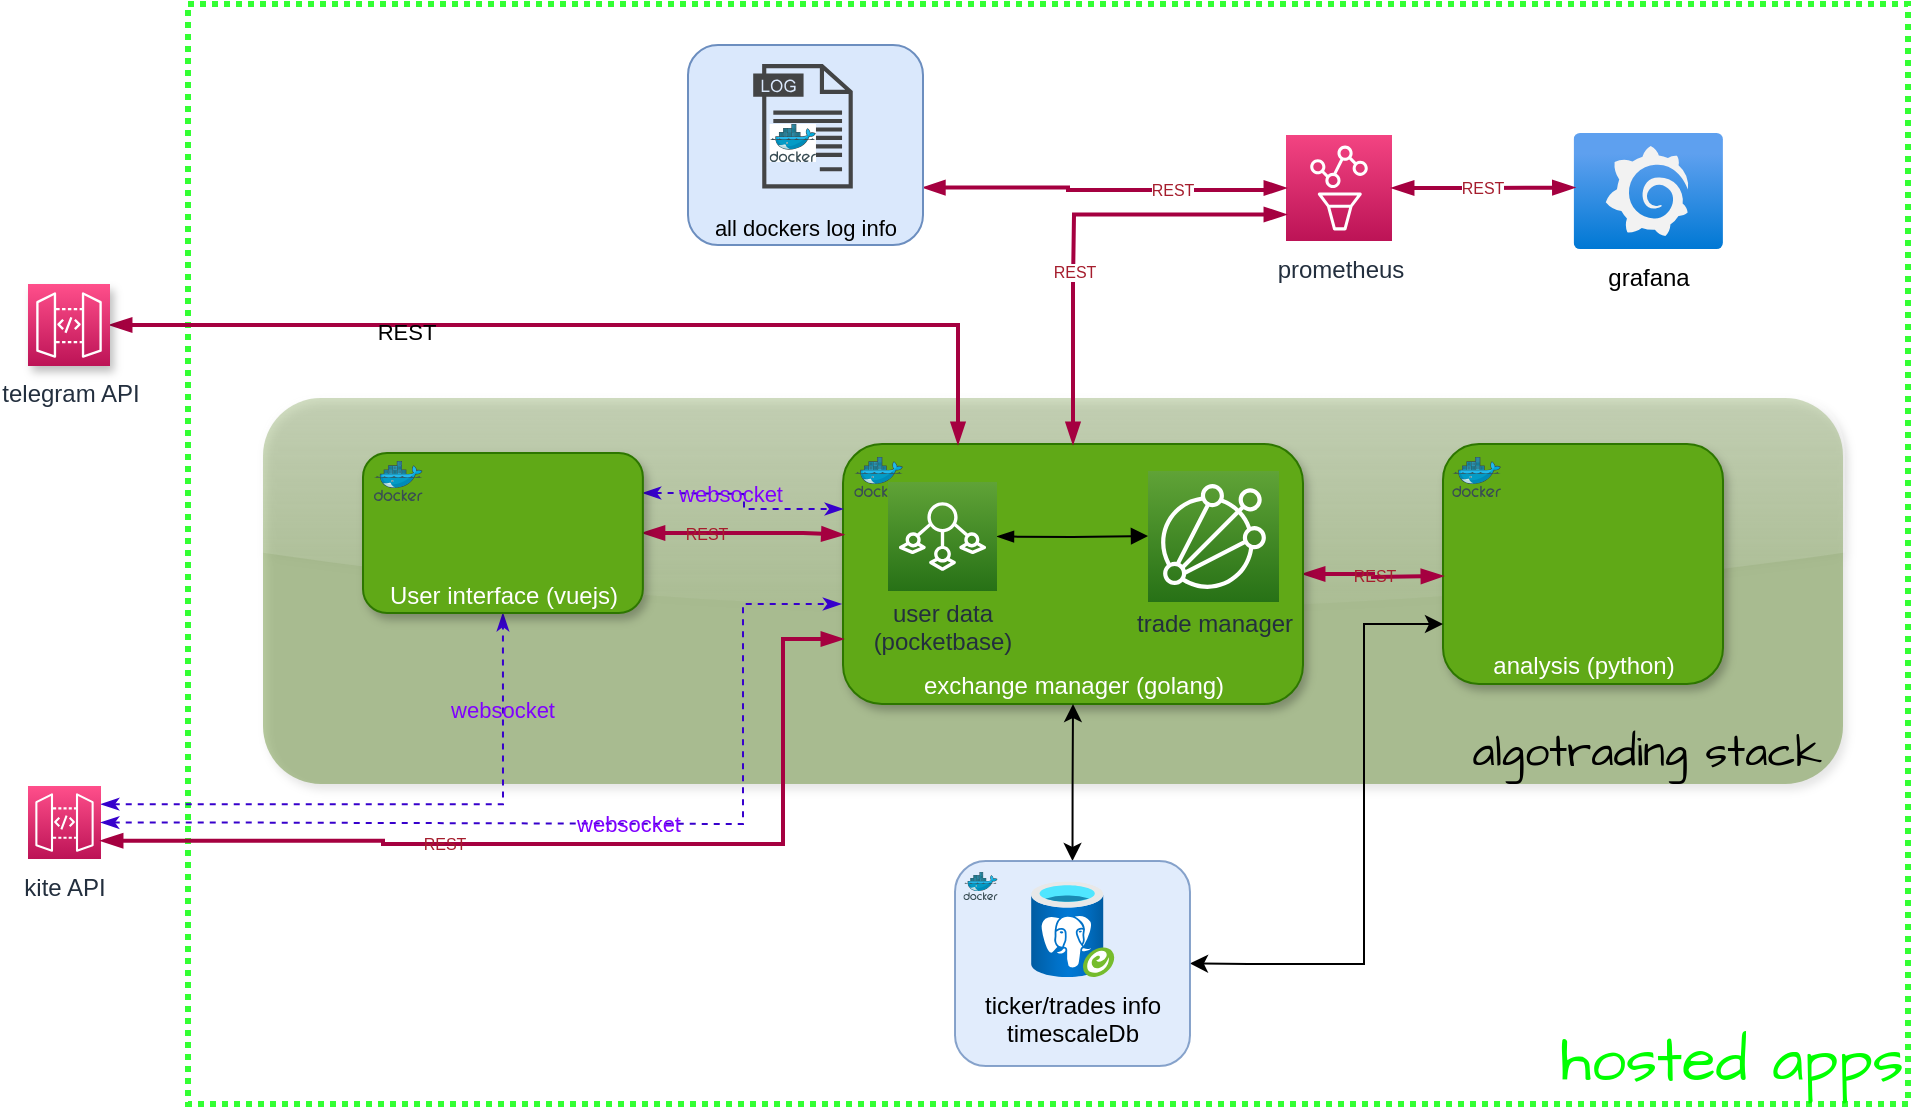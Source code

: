 <mxfile version="20.8.20" type="github">
  <diagram id="WI9T0HZ2pTsCkuznbFz-" name="Page-1">
    <mxGraphModel dx="1499" dy="814" grid="1" gridSize="10" guides="1" tooltips="1" connect="1" arrows="1" fold="1" page="1" pageScale="1" pageWidth="1169" pageHeight="827" math="0" shadow="0">
      <root>
        <mxCell id="0" />
        <mxCell id="1" parent="0" />
        <mxCell id="nYyK58fFQkwCF3YQu4Fd-24" value="hosted apps" style="rounded=0;whiteSpace=wrap;html=1;shadow=0;glass=1;sketch=0;strokeColor=#00FF00;fontFamily=Architects Daughter;fontSource=https%3A%2F%2Ffonts.googleapis.com%2Fcss%3Ffamily%3DArchitects%2BDaughter;fontSize=31;fontColor=#00FF00;fillColor=none;opacity=80;verticalAlign=bottom;align=right;dashed=1;dashPattern=1 1;strokeWidth=3;" vertex="1" parent="1">
          <mxGeometry x="190" y="120" width="860" height="550" as="geometry" />
        </mxCell>
        <mxCell id="nYyK58fFQkwCF3YQu4Fd-22" value="algotrading stack&amp;nbsp; " style="rounded=1;whiteSpace=wrap;html=1;shadow=1;glass=1;sketch=0;strokeColor=none;fillColor=#4D7C0F;fontColor=default;align=right;verticalAlign=bottom;fontFamily=Architects Daughter;fontSource=https%3A%2F%2Ffonts.googleapis.com%2Fcss%3Ffamily%3DArchitects%2BDaughter;fontSize=22;gradientColor=none;opacity=40;" vertex="1" parent="1">
          <mxGeometry x="227.5" y="317" width="790" height="193" as="geometry" />
        </mxCell>
        <mxCell id="8ut8hsgBqREO4Th_r9R5-25" value="analysis (python)" style="rounded=1;whiteSpace=wrap;html=1;verticalAlign=bottom;strokeColor=#2D7600;fillColor=#60a917;container=0;shadow=1;fontColor=#ffffff;" parent="1" vertex="1">
          <mxGeometry x="817.5" y="340" width="140" height="120" as="geometry" />
        </mxCell>
        <mxCell id="AcxdMaKK0mU5kZiv2lnr-17" style="edgeStyle=elbowEdgeStyle;rounded=0;orthogonalLoop=1;jettySize=auto;html=1;entryX=-0.016;entryY=0.49;entryDx=0;entryDy=0;entryPerimeter=0;elbow=vertical;strokeColor=#808080;" parent="1" edge="1">
          <mxGeometry relative="1" as="geometry">
            <mxPoint x="593.5" y="403.207" as="sourcePoint" />
            <mxPoint x="666.476" y="390.36" as="targetPoint" />
          </mxGeometry>
        </mxCell>
        <mxCell id="8ut8hsgBqREO4Th_r9R5-19" value="REST" style="edgeStyle=orthogonalEdgeStyle;rounded=0;orthogonalLoop=1;jettySize=auto;html=1;entryX=0;entryY=0.5;entryDx=0;entryDy=0;startArrow=blockThin;startFill=1;fillColor=#d80073;strokeColor=#A50040;strokeWidth=2;fontSize=8;fontColor=#a51d2d;endArrow=blockThin;endFill=1;labelBackgroundColor=none;" parent="1" source="AcxdMaKK0mU5kZiv2lnr-4" edge="1">
          <mxGeometry x="-0.002" relative="1" as="geometry">
            <mxPoint x="817.5" y="406" as="targetPoint" />
            <mxPoint as="offset" />
          </mxGeometry>
        </mxCell>
        <mxCell id="AcxdMaKK0mU5kZiv2lnr-4" value="exchange manager (golang)" style="rounded=1;whiteSpace=wrap;html=1;fillColor=#60a917;strokeColor=#2D7600;verticalAlign=bottom;glass=0;shadow=1;fontColor=#ffffff;" parent="1" vertex="1">
          <mxGeometry x="517.5" y="340" width="230" height="130" as="geometry" />
        </mxCell>
        <mxCell id="8ut8hsgBqREO4Th_r9R5-5" value="websocket" style="edgeStyle=orthogonalEdgeStyle;rounded=0;orthogonalLoop=1;jettySize=auto;html=1;exitX=1;exitY=0.25;exitDx=0;exitDy=0;exitPerimeter=0;startArrow=classicThin;startFill=1;fillColor=#6a00ff;strokeColor=#3700CC;strokeWidth=1;endArrow=classicThin;endFill=1;fontColor=#7F00FF;entryX=0.5;entryY=1;entryDx=0;entryDy=0;dashed=1;labelBackgroundColor=none;" parent="1" source="8ut8hsgBqREO4Th_r9R5-2" target="nYyK58fFQkwCF3YQu4Fd-14" edge="1">
          <mxGeometry x="0.676" relative="1" as="geometry">
            <mxPoint x="398.804" y="525.1" as="targetPoint" />
            <Array as="points">
              <mxPoint x="347.5" y="520" />
            </Array>
            <mxPoint as="offset" />
          </mxGeometry>
        </mxCell>
        <mxCell id="8ut8hsgBqREO4Th_r9R5-2" value="kite API" style="sketch=0;points=[[0,0,0],[0.25,0,0],[0.5,0,0],[0.75,0,0],[1,0,0],[0,1,0],[0.25,1,0],[0.5,1,0],[0.75,1,0],[1,1,0],[0,0.25,0],[0,0.5,0],[0,0.75,0],[1,0.25,0],[1,0.5,0],[1,0.75,0]];outlineConnect=0;fontColor=#232F3E;gradientColor=#FF4F8B;gradientDirection=north;fillColor=#BC1356;strokeColor=#ffffff;dashed=0;verticalLabelPosition=bottom;verticalAlign=top;align=center;html=1;fontSize=12;fontStyle=0;aspect=fixed;shape=mxgraph.aws4.resourceIcon;resIcon=mxgraph.aws4.api_gateway;" parent="1" vertex="1">
          <mxGeometry x="110" y="511" width="36.5" height="36.5" as="geometry" />
        </mxCell>
        <mxCell id="8ut8hsgBqREO4Th_r9R5-10" value="grafana" style="aspect=fixed;html=1;points=[];align=center;image;fontSize=12;image=img/lib/azure2/other/Grafana.svg;labelBackgroundColor=none;" parent="1" vertex="1">
          <mxGeometry x="882.8" y="184.5" width="74.7" height="58" as="geometry" />
        </mxCell>
        <mxCell id="8ut8hsgBqREO4Th_r9R5-11" value="prometheus" style="sketch=0;points=[[0,0,0],[0.25,0,0],[0.5,0,0],[0.75,0,0],[1,0,0],[0,1,0],[0.25,1,0],[0.5,1,0],[0.75,1,0],[1,1,0],[0,0.25,0],[0,0.5,0],[0,0.75,0],[1,0.25,0],[1,0.5,0],[1,0.75,0]];points=[[0,0,0],[0.25,0,0],[0.5,0,0],[0.75,0,0],[1,0,0],[0,1,0],[0.25,1,0],[0.5,1,0],[0.75,1,0],[1,1,0],[0,0.25,0],[0,0.5,0],[0,0.75,0],[1,0.25,0],[1,0.5,0],[1,0.75,0]];outlineConnect=0;fontColor=#232F3E;gradientColor=#F34482;gradientDirection=north;fillColor=#BC1356;strokeColor=#ffffff;dashed=0;verticalLabelPosition=bottom;verticalAlign=top;align=center;html=1;fontSize=12;fontStyle=0;aspect=fixed;shape=mxgraph.aws4.resourceIcon;resIcon=mxgraph.aws4.managed_service_for_prometheus;" parent="1" vertex="1">
          <mxGeometry x="739" y="185.5" width="53" height="53" as="geometry" />
        </mxCell>
        <mxCell id="8ut8hsgBqREO4Th_r9R5-16" style="edgeStyle=orthogonalEdgeStyle;rounded=0;orthogonalLoop=1;jettySize=auto;html=1;entryX=0.5;entryY=1;entryDx=0;entryDy=0;startArrow=classic;startFill=1;exitX=0.5;exitY=0;exitDx=0;exitDy=0;" parent="1" source="8ut8hsgBqREO4Th_r9R5-41" target="AcxdMaKK0mU5kZiv2lnr-4" edge="1">
          <mxGeometry relative="1" as="geometry" />
        </mxCell>
        <mxCell id="8ut8hsgBqREO4Th_r9R5-18" style="edgeStyle=orthogonalEdgeStyle;rounded=0;orthogonalLoop=1;jettySize=auto;html=1;entryX=1;entryY=0.5;entryDx=0;entryDy=0;startArrow=classic;startFill=1;exitX=0;exitY=0.75;exitDx=0;exitDy=0;" parent="1" source="8ut8hsgBqREO4Th_r9R5-25" target="8ut8hsgBqREO4Th_r9R5-41" edge="1">
          <mxGeometry relative="1" as="geometry">
            <Array as="points">
              <mxPoint x="778" y="430" />
              <mxPoint x="778" y="600" />
              <mxPoint x="720" y="600" />
              <mxPoint x="720" y="599" />
            </Array>
            <mxPoint x="892.5" y="471" as="sourcePoint" />
          </mxGeometry>
        </mxCell>
        <mxCell id="8ut8hsgBqREO4Th_r9R5-21" value="REST" style="edgeStyle=orthogonalEdgeStyle;rounded=0;orthogonalLoop=1;jettySize=auto;html=1;entryX=0;entryY=0.75;entryDx=0;entryDy=0;startArrow=blockThin;startFill=1;fillColor=#d80073;strokeColor=#A50040;strokeWidth=2;fontSize=8;fontColor=#a51d2d;exitX=0.5;exitY=0;exitDx=0;exitDy=0;entryPerimeter=0;endArrow=blockThin;endFill=1;" parent="1" source="AcxdMaKK0mU5kZiv2lnr-4" target="8ut8hsgBqREO4Th_r9R5-11" edge="1">
          <mxGeometry x="-0.215" relative="1" as="geometry">
            <mxPoint x="757.5" y="415" as="sourcePoint" />
            <mxPoint x="827.5" y="416" as="targetPoint" />
            <Array as="points">
              <mxPoint x="633" y="260" />
              <mxPoint x="633" y="260" />
              <mxPoint x="633" y="225" />
            </Array>
            <mxPoint as="offset" />
          </mxGeometry>
        </mxCell>
        <mxCell id="8ut8hsgBqREO4Th_r9R5-23" value="REST" style="edgeStyle=orthogonalEdgeStyle;rounded=0;orthogonalLoop=1;jettySize=auto;html=1;entryX=0.006;entryY=0.471;entryDx=0;entryDy=0;startArrow=blockThin;startFill=1;fillColor=#d80073;strokeColor=#A50040;strokeWidth=2;fontSize=8;fontColor=#a51d2d;entryPerimeter=0;exitX=1;exitY=0.5;exitDx=0;exitDy=0;exitPerimeter=0;endArrow=blockThin;endFill=1;" parent="1" source="8ut8hsgBqREO4Th_r9R5-11" target="8ut8hsgBqREO4Th_r9R5-10" edge="1">
          <mxGeometry relative="1" as="geometry">
            <mxPoint x="757.5" y="415" as="sourcePoint" />
            <mxPoint x="827.5" y="416" as="targetPoint" />
          </mxGeometry>
        </mxCell>
        <mxCell id="8ut8hsgBqREO4Th_r9R5-24" value="REST" style="edgeStyle=orthogonalEdgeStyle;rounded=0;orthogonalLoop=1;jettySize=auto;html=1;entryX=0.001;entryY=0.349;entryDx=0;entryDy=0;startArrow=blockThin;startFill=1;fillColor=#d80073;strokeColor=#A50040;strokeWidth=2;fontSize=8;fontColor=#a51d2d;endArrow=blockThin;endFill=1;entryPerimeter=0;exitX=1;exitY=0.5;exitDx=0;exitDy=0;labelBackgroundColor=none;" parent="1" source="nYyK58fFQkwCF3YQu4Fd-14" target="AcxdMaKK0mU5kZiv2lnr-4" edge="1">
          <mxGeometry x="-0.366" relative="1" as="geometry">
            <mxPoint x="417.62" y="541" as="sourcePoint" />
            <mxPoint x="457.5" y="471" as="targetPoint" />
            <Array as="points">
              <mxPoint x="497.5" y="385" />
            </Array>
            <mxPoint as="offset" />
          </mxGeometry>
        </mxCell>
        <mxCell id="8ut8hsgBqREO4Th_r9R5-30" value="" style="sketch=0;aspect=fixed;html=1;points=[];align=center;image;fontSize=12;image=img/lib/mscae/Docker.svg;fontColor=default;imageBackground=none;" parent="1" vertex="1">
          <mxGeometry x="523.11" y="346.5" width="24.39" height="20" as="geometry" />
        </mxCell>
        <mxCell id="8ut8hsgBqREO4Th_r9R5-38" value="REST" style="edgeStyle=orthogonalEdgeStyle;rounded=0;orthogonalLoop=1;jettySize=auto;html=1;startArrow=blockThin;startFill=1;fillColor=#d80073;strokeColor=#A50040;strokeWidth=2;fontSize=8;fontColor=#a51d2d;endArrow=blockThin;endFill=1;exitX=1.001;exitY=0.713;exitDx=0;exitDy=0;exitPerimeter=0;entryX=0;entryY=0.5;entryDx=0;entryDy=0;entryPerimeter=0;" parent="1" source="8ut8hsgBqREO4Th_r9R5-34" target="8ut8hsgBqREO4Th_r9R5-11" edge="1">
          <mxGeometry x="0.369" relative="1" as="geometry">
            <mxPoint x="642.5" y="350" as="sourcePoint" />
            <mxPoint x="730" y="213" as="targetPoint" />
            <Array as="points">
              <mxPoint x="630" y="211" />
              <mxPoint x="630" y="213" />
              <mxPoint x="730" y="213" />
              <mxPoint x="730" y="212" />
            </Array>
            <mxPoint as="offset" />
          </mxGeometry>
        </mxCell>
        <mxCell id="8ut8hsgBqREO4Th_r9R5-40" style="edgeStyle=orthogonalEdgeStyle;rounded=0;orthogonalLoop=1;jettySize=auto;html=1;entryX=0.25;entryY=0;entryDx=0;entryDy=0;strokeWidth=2;fontSize=8;fontColor=#a51d2d;startArrow=blockThin;startFill=1;endArrow=blockThin;endFill=1;fillColor=#d80073;strokeColor=#A50040;exitX=1;exitY=0.5;exitDx=0;exitDy=0;exitPerimeter=0;labelBackgroundColor=none;" parent="1" source="nYyK58fFQkwCF3YQu4Fd-16" target="AcxdMaKK0mU5kZiv2lnr-4" edge="1">
          <mxGeometry relative="1" as="geometry">
            <mxPoint x="384" y="328.25" as="sourcePoint" />
            <Array as="points">
              <mxPoint x="575.5" y="280" />
            </Array>
          </mxGeometry>
        </mxCell>
        <mxCell id="nYyK58fFQkwCF3YQu4Fd-17" value="REST" style="edgeLabel;html=1;align=center;verticalAlign=middle;resizable=0;points=[];fontColor=default;labelBackgroundColor=none;" vertex="1" connectable="0" parent="8ut8hsgBqREO4Th_r9R5-40">
          <mxGeometry x="-0.387" y="-3" relative="1" as="geometry">
            <mxPoint as="offset" />
          </mxGeometry>
        </mxCell>
        <mxCell id="8ut8hsgBqREO4Th_r9R5-49" value="websocket" style="edgeStyle=orthogonalEdgeStyle;rounded=0;orthogonalLoop=1;jettySize=auto;html=1;exitX=1;exitY=0.5;exitDx=0;exitDy=0;exitPerimeter=0;startArrow=classicThin;startFill=1;fillColor=#6a00ff;strokeColor=#3700CC;strokeWidth=1;endArrow=classicThin;endFill=1;fontColor=#7F00FF;entryX=-0.004;entryY=0.608;entryDx=0;entryDy=0;entryPerimeter=0;dashed=1;labelBackgroundColor=none;" parent="1" source="8ut8hsgBqREO4Th_r9R5-2" target="AcxdMaKK0mU5kZiv2lnr-4" edge="1">
          <mxGeometry x="0.096" relative="1" as="geometry">
            <mxPoint x="375.5" y="433" as="sourcePoint" />
            <mxPoint x="408.5" y="535" as="targetPoint" />
            <Array as="points">
              <mxPoint x="224.5" y="530" />
              <mxPoint x="467.5" y="530" />
              <mxPoint x="467.5" y="420" />
              <mxPoint x="516.5" y="420" />
            </Array>
            <mxPoint as="offset" />
          </mxGeometry>
        </mxCell>
        <mxCell id="8ut8hsgBqREO4Th_r9R5-50" value="websocket" style="edgeStyle=orthogonalEdgeStyle;rounded=0;orthogonalLoop=1;jettySize=auto;html=1;startArrow=classicThin;startFill=1;fillColor=#6a00ff;strokeColor=#3700CC;strokeWidth=1;endArrow=classicThin;endFill=1;fontColor=#7F00FF;entryX=0;entryY=0.25;entryDx=0;entryDy=0;dashed=1;exitX=1;exitY=0.25;exitDx=0;exitDy=0;labelBackgroundColor=none;" parent="1" source="nYyK58fFQkwCF3YQu4Fd-14" target="AcxdMaKK0mU5kZiv2lnr-4" edge="1">
          <mxGeometry x="-0.19" relative="1" as="geometry">
            <mxPoint x="417.5" y="526" as="sourcePoint" />
            <mxPoint x="526.5" y="429" as="targetPoint" />
            <Array as="points">
              <mxPoint x="428" y="365" />
              <mxPoint x="468" y="365" />
              <mxPoint x="468" y="373" />
            </Array>
            <mxPoint as="offset" />
          </mxGeometry>
        </mxCell>
        <mxCell id="8ut8hsgBqREO4Th_r9R5-52" value="REST" style="edgeStyle=orthogonalEdgeStyle;rounded=0;orthogonalLoop=1;jettySize=auto;html=1;entryX=0;entryY=0.75;entryDx=0;entryDy=0;startArrow=blockThin;startFill=1;fillColor=#d80073;strokeColor=#A50040;strokeWidth=2;fontSize=8;fontColor=#a51d2d;endArrow=blockThin;endFill=1;exitX=1;exitY=0.75;exitDx=0;exitDy=0;exitPerimeter=0;labelBackgroundColor=none;" parent="1" source="8ut8hsgBqREO4Th_r9R5-2" target="AcxdMaKK0mU5kZiv2lnr-4" edge="1">
          <mxGeometry x="-0.272" relative="1" as="geometry">
            <mxPoint x="427.5" y="551" as="sourcePoint" />
            <mxPoint x="528.5" y="471" as="targetPoint" />
            <Array as="points">
              <mxPoint x="287.5" y="538" />
              <mxPoint x="287.5" y="540" />
              <mxPoint x="487.5" y="540" />
              <mxPoint x="487.5" y="437" />
            </Array>
            <mxPoint as="offset" />
          </mxGeometry>
        </mxCell>
        <mxCell id="nYyK58fFQkwCF3YQu4Fd-6" style="edgeStyle=orthogonalEdgeStyle;rounded=0;orthogonalLoop=1;jettySize=auto;html=1;fontColor=#FFFFFF;startArrow=block;startFill=1;endArrow=blockThin;endFill=1;strokeColor=default;" edge="1" parent="1" target="nYyK58fFQkwCF3YQu4Fd-27">
          <mxGeometry relative="1" as="geometry">
            <mxPoint x="670" y="386" as="sourcePoint" />
            <mxPoint x="597.5" y="385.0" as="targetPoint" />
          </mxGeometry>
        </mxCell>
        <mxCell id="8ut8hsgBqREO4Th_r9R5-31" value="" style="sketch=0;aspect=fixed;html=1;points=[];align=center;image;fontSize=12;image=img/lib/mscae/Docker.svg;fontColor=#7F00FF;container=0;imageBackground=none;labelBackgroundColor=default;" parent="1" vertex="1">
          <mxGeometry x="822.11" y="346.5" width="24.39" height="20" as="geometry" />
        </mxCell>
        <mxCell id="8ut8hsgBqREO4Th_r9R5-44" value="" style="shape=image;html=1;verticalAlign=top;verticalLabelPosition=bottom;labelBackgroundColor=#ffffff;imageAspect=0;aspect=fixed;image=https://cdn4.iconfinder.com/data/icons/success-filloutline/64/chart-analysis-analytics-data_analytics-pie_1-128.png;fontSize=8;fontColor=default;container=0;imageBackground=none;imageBorder=none;" parent="1" vertex="1">
          <mxGeometry x="858.5" y="362" width="58" height="58" as="geometry" />
        </mxCell>
        <mxCell id="nYyK58fFQkwCF3YQu4Fd-16" value="telegram API" style="sketch=0;points=[[0,0,0],[0.25,0,0],[0.5,0,0],[0.75,0,0],[1,0,0],[0,1,0],[0.25,1,0],[0.5,1,0],[0.75,1,0],[1,1,0],[0,0.25,0],[0,0.5,0],[0,0.75,0],[1,0.25,0],[1,0.5,0],[1,0.75,0]];outlineConnect=0;fontColor=#232F3E;gradientColor=#FF4F8B;gradientDirection=north;fillColor=#BC1356;strokeColor=#ffffff;dashed=0;verticalLabelPosition=bottom;verticalAlign=top;align=center;html=1;fontSize=12;fontStyle=0;aspect=fixed;shape=mxgraph.aws4.resourceIcon;resIcon=mxgraph.aws4.api_gateway;rounded=1;shadow=1;glass=0;" vertex="1" parent="1">
          <mxGeometry x="110" y="260" width="41" height="41" as="geometry" />
        </mxCell>
        <mxCell id="nYyK58fFQkwCF3YQu4Fd-19" value="" style="group" vertex="1" connectable="0" parent="1">
          <mxGeometry x="277.5" y="344.5" width="720" height="160" as="geometry" />
        </mxCell>
        <mxCell id="nYyK58fFQkwCF3YQu4Fd-14" value="User interface (vuejs)" style="rounded=1;whiteSpace=wrap;html=1;verticalAlign=bottom;strokeColor=#2D7600;fillColor=#60a917;container=0;shadow=1;fontColor=#ffffff;" vertex="1" parent="nYyK58fFQkwCF3YQu4Fd-19">
          <mxGeometry width="139.94" height="80" as="geometry" />
        </mxCell>
        <mxCell id="nYyK58fFQkwCF3YQu4Fd-15" value="" style="shape=image;html=1;verticalAlign=top;verticalLabelPosition=bottom;labelBackgroundColor=#ffffff;imageAspect=0;aspect=fixed;image=https://cdn1.iconfinder.com/data/icons/unicons-line-vol-6/24/vuejs-128.png;rounded=1;shadow=1;glass=0;sketch=0;strokeColor=default;fontColor=#FFFFFF;fillColor=default;" vertex="1" parent="nYyK58fFQkwCF3YQu4Fd-19">
          <mxGeometry x="44.97" y="10" width="50" height="50" as="geometry" />
        </mxCell>
        <mxCell id="nYyK58fFQkwCF3YQu4Fd-18" value="" style="sketch=0;aspect=fixed;html=1;points=[];align=center;image;fontSize=12;image=img/lib/mscae/Docker.svg;fontColor=#7F00FF;imageBackground=none;" vertex="1" parent="nYyK58fFQkwCF3YQu4Fd-19">
          <mxGeometry x="5.44" y="4" width="24.39" height="20" as="geometry" />
        </mxCell>
        <mxCell id="nYyK58fFQkwCF3YQu4Fd-27" value="&lt;div&gt;user data&lt;/div&gt;&lt;div&gt;(pocketbase)&lt;/div&gt;" style="outlineConnect=0;fontColor=#232F3E;gradientColor=#60A337;gradientDirection=north;fillColor=#277116;strokeColor=#ffffff;dashed=0;verticalLabelPosition=bottom;verticalAlign=top;align=center;html=1;fontSize=12;fontStyle=0;aspect=fixed;shape=mxgraph.aws4.resourceIcon;resIcon=mxgraph.aws4.iot_sitewise;spacing=-1;" vertex="1" parent="nYyK58fFQkwCF3YQu4Fd-19">
          <mxGeometry x="262.5" y="14.5" width="54.5" height="54.5" as="geometry" />
        </mxCell>
        <mxCell id="nYyK58fFQkwCF3YQu4Fd-23" value="" style="group" vertex="1" connectable="0" parent="1">
          <mxGeometry x="573.5" y="548.5" width="117.5" height="102.5" as="geometry" />
        </mxCell>
        <mxCell id="8ut8hsgBqREO4Th_r9R5-41" value="" style="rounded=1;whiteSpace=wrap;html=1;fillColor=#dae8fc;strokeColor=#6c8ebf;verticalAlign=bottom;container=0;opacity=80;" parent="nYyK58fFQkwCF3YQu4Fd-23" vertex="1">
          <mxGeometry width="117.5" height="102.5" as="geometry" />
        </mxCell>
        <mxCell id="8ut8hsgBqREO4Th_r9R5-15" value="&lt;div&gt;ticker/trades info&lt;br&gt;&lt;/div&gt;&lt;div&gt;timescaleDb&lt;/div&gt;" style="aspect=fixed;html=1;points=[];align=center;image;fontSize=12;image=img/lib/azure2/databases/Azure_Database_PostgreSQL_Server_Group.svg;labelBackgroundColor=none;container=0;" parent="nYyK58fFQkwCF3YQu4Fd-23" vertex="1">
          <mxGeometry x="37.768" y="10.25" width="42.136" height="47.754" as="geometry" />
        </mxCell>
        <mxCell id="8ut8hsgBqREO4Th_r9R5-32" value="" style="sketch=0;aspect=fixed;html=1;points=[];align=center;image;fontSize=12;image=img/lib/mscae/Docker.svg;fontColor=#7F00FF;container=0;" parent="nYyK58fFQkwCF3YQu4Fd-23" vertex="1">
          <mxGeometry x="4.196" y="5.519" width="17.128" height="14.045" as="geometry" />
        </mxCell>
        <mxCell id="8ut8hsgBqREO4Th_r9R5-34" value="all dockers log info" style="rounded=1;whiteSpace=wrap;html=1;fontSize=11;verticalAlign=bottom;fillColor=#dae8fc;strokeColor=#6c8ebf;container=0;" parent="1" vertex="1">
          <mxGeometry x="440" y="140.5" width="117.5" height="100" as="geometry" />
        </mxCell>
        <mxCell id="8ut8hsgBqREO4Th_r9R5-28" value="" style="sketch=0;pointerEvents=1;shadow=0;dashed=0;html=1;strokeColor=none;fillColor=#434445;aspect=fixed;labelPosition=center;verticalLabelPosition=bottom;verticalAlign=top;align=center;outlineConnect=0;shape=mxgraph.vvd.log_files;fontSize=8;fontColor=#7F00FF;container=0;" parent="1" vertex="1">
          <mxGeometry x="472.6" y="150" width="49.8" height="62.25" as="geometry" />
        </mxCell>
        <mxCell id="8ut8hsgBqREO4Th_r9R5-35" value="" style="sketch=0;aspect=fixed;html=1;points=[];align=center;image;fontSize=12;image=img/lib/mscae/Docker.svg;fontColor=default;labelBackgroundColor=none;labelBorderColor=none;imageBackground=#FFFFFF;container=0;" parent="1" vertex="1">
          <mxGeometry x="480.81" y="180" width="23.17" height="19" as="geometry" />
        </mxCell>
        <mxCell id="nYyK58fFQkwCF3YQu4Fd-26" value="trade manager" style="outlineConnect=0;fontColor=#232F3E;gradientColor=#60A337;gradientDirection=north;fillColor=#277116;strokeColor=#ffffff;dashed=0;verticalLabelPosition=bottom;verticalAlign=top;align=center;html=1;fontSize=12;fontStyle=0;aspect=fixed;shape=mxgraph.aws4.resourceIcon;resIcon=mxgraph.aws4.iot_analytics;labelBackgroundColor=none;spacingTop=0;spacing=-1;" vertex="1" parent="1">
          <mxGeometry x="670" y="353.5" width="65.5" height="65.5" as="geometry" />
        </mxCell>
      </root>
    </mxGraphModel>
  </diagram>
</mxfile>
